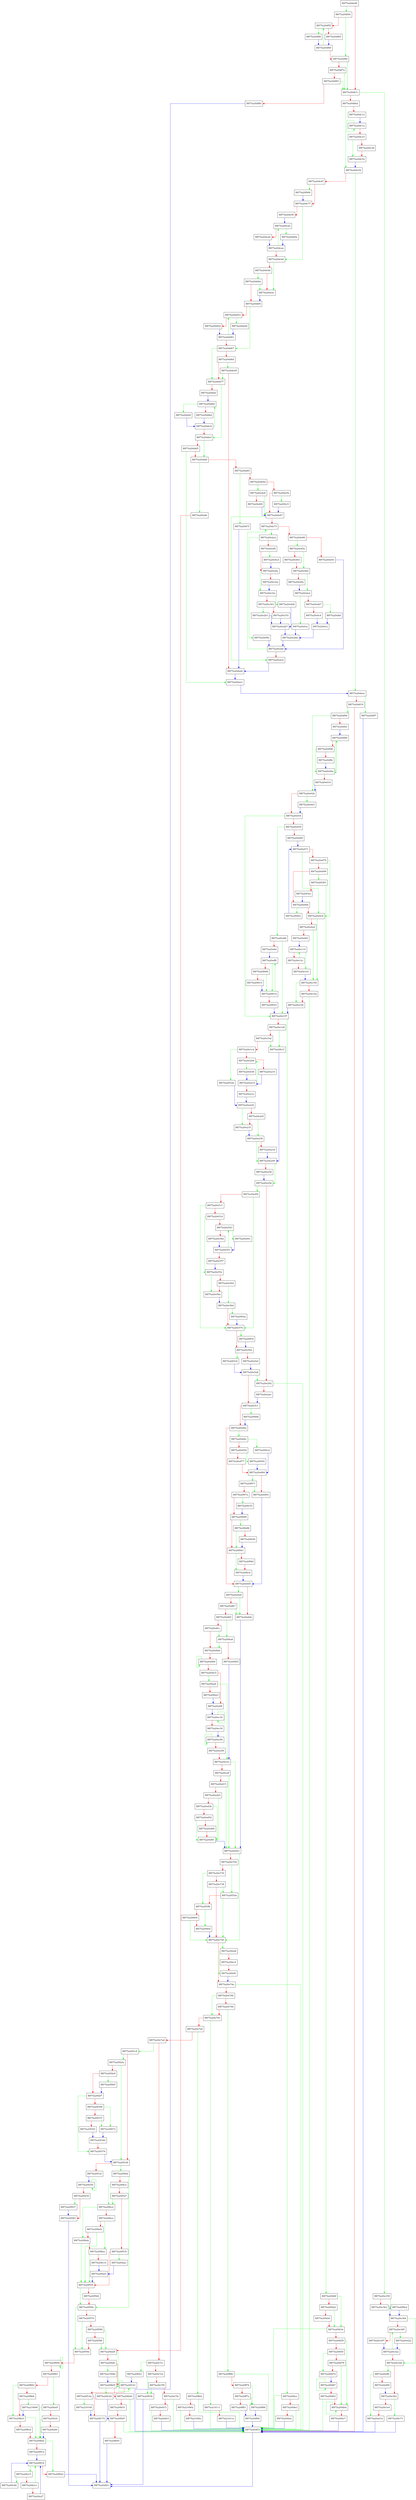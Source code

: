 digraph refresh_cksig_data {
  node [shape="box"];
  graph [splines=ortho];
  BB75a20da90 -> BB75a20df44 [color="green"];
  BB75a20da90 -> BB75a20db7c [color="red"];
  BB75a20db7c -> BB75a20e359 [color="green"];
  BB75a20db7c -> BB75a20dbb2 [color="red"];
  BB75a20dbb2 -> BB75a20dc5d [color="green"];
  BB75a20dbb2 -> BB75a20dc12 [color="red"];
  BB75a20dc12 -> BB75a20dc1a [color="blue"];
  BB75a20dc1a -> BB75a20dc1a [color="green"];
  BB75a20dc1a -> BB75a20dc33 [color="red"];
  BB75a20dc33 -> BB75a20dc52 [color="green"];
  BB75a20dc33 -> BB75a20dc38 [color="red"];
  BB75a20dc38 -> BB75a20dc52 [color="red"];
  BB75a20dc52 -> BB75a20dc5d [color="blue"];
  BB75a20dc5d -> BB75a20deee [color="green"];
  BB75a20dc5d -> BB75a20dc67 [color="red"];
  BB75a20dc67 -> BB75a20f994 [color="green"];
  BB75a20dc67 -> BB75a20dc77 [color="red"];
  BB75a20dc77 -> BB75a20dcb0 [color="green"];
  BB75a20dc77 -> BB75a20dc9f [color="red"];
  BB75a20dc9f -> BB75a20dca0 [color="blue"];
  BB75a20dca0 -> BB75a20dd02 [color="green"];
  BB75a20dca0 -> BB75a20dca6 [color="red"];
  BB75a20dca6 -> BB75a20dcaa [color="blue"];
  BB75a20dcaa -> BB75a20dca0 [color="green"];
  BB75a20dcaa -> BB75a20dcb0 [color="red"];
  BB75a20dcb0 -> BB75a20dcbc [color="green"];
  BB75a20dcb0 -> BB75a20dcb6 [color="red"];
  BB75a20dcb6 -> BB75a20dd0a [color="green"];
  BB75a20dcb6 -> BB75a20dcbc [color="red"];
  BB75a20dcbc -> BB75a20dd0f [color="blue"];
  BB75a20dd02 -> BB75a20dcaa [color="blue"];
  BB75a20dd0a -> BB75a20dcbc [color="green"];
  BB75a20dd0a -> BB75a20dd0f [color="red"];
  BB75a20dd0f -> BB75a20dd67 [color="green"];
  BB75a20dd0f -> BB75a20dd53 [color="red"];
  BB75a20dd53 -> BB75a20deb4 [color="green"];
  BB75a20dd53 -> BB75a20dd5d [color="red"];
  BB75a20dd5d -> BB75a20dd61 [color="blue"];
  BB75a20dd61 -> BB75a20dd53 [color="green"];
  BB75a20dd61 -> BB75a20dd67 [color="red"];
  BB75a20dd67 -> BB75a20dd77 [color="green"];
  BB75a20dd67 -> BB75a20dd6d [color="red"];
  BB75a20dd6d -> BB75a20ded5 [color="green"];
  BB75a20dd6d -> BB75a20dd77 [color="red"];
  BB75a20dd77 -> BB75a20ddcf [color="green"];
  BB75a20dd77 -> BB75a20ddaf [color="red"];
  BB75a20ddaf -> BB75a20ddb0 [color="blue"];
  BB75a20ddb0 -> BB75a20debf [color="green"];
  BB75a20ddb0 -> BB75a20ddbd [color="red"];
  BB75a20ddbd -> BB75a20ddc9 [color="blue"];
  BB75a20ddc9 -> BB75a20ddb0 [color="green"];
  BB75a20ddc9 -> BB75a20ddcf [color="red"];
  BB75a20ddcf -> BB75a20dddf [color="green"];
  BB75a20ddcf -> BB75a20ddd5 [color="red"];
  BB75a20ddd5 -> BB75a20dee1 [color="green"];
  BB75a20ddd5 -> BB75a20dddf [color="red"];
  BB75a20dddf -> BB75a20fadb [color="green"];
  BB75a20dddf -> BB75a20ddf3 [color="red"];
  BB75a20ddf3 -> BB75a20f47f [color="green"];
  BB75a20ddf3 -> BB75a20de4d [color="red"];
  BB75a20de4d -> BB75a20e4e6 [color="green"];
  BB75a20de4d -> BB75a20de5b [color="red"];
  BB75a20de5b -> BB75a20f2c5 [color="green"];
  BB75a20de5b -> BB75a20de67 [color="red"];
  BB75a20de67 -> BB75a20e2cd [color="green"];
  BB75a20de67 -> BB75a20de75 [color="red"];
  BB75a20de75 -> BB75a20e2e2 [color="green"];
  BB75a20de75 -> BB75a20de89 [color="red"];
  BB75a20de89 -> BB75a20e45e [color="green"];
  BB75a20de89 -> BB75a20de93 [color="red"];
  BB75a20de93 -> BB75a20e2bf [color="blue"];
  BB75a20deb4 -> BB75a20dd61 [color="blue"];
  BB75a20debf -> BB75a20ddc9 [color="blue"];
  BB75a20ded5 -> BB75a20dd77 [color="green"];
  BB75a20ded5 -> BB75a20dede [color="red"];
  BB75a20dede -> BB75a20dee1 [color="blue"];
  BB75a20dee1 -> BB75a20deee [color="blue"];
  BB75a20deee -> BB75a20df97 [color="green"];
  BB75a20deee -> BB75a20df19 [color="red"];
  BB75a20df19 -> BB75a20df9d [color="green"];
  BB75a20df19 -> BB75a20df1f [color="red"];
  BB75a20df1f -> BB75a20df21 [color="blue"];
  BB75a20df44 -> BB75a20df6f [color="green"];
  BB75a20df44 -> BB75a20df5f [color="red"];
  BB75a20df5f -> BB75a20df8f [color="green"];
  BB75a20df5f -> BB75a20df65 [color="red"];
  BB75a20df65 -> BB75a20df69 [color="blue"];
  BB75a20df69 -> BB75a20df5f [color="green"];
  BB75a20df69 -> BB75a20df6f [color="red"];
  BB75a20df6f -> BB75a20db7c [color="green"];
  BB75a20df6f -> BB75a20df7a [color="red"];
  BB75a20df7a -> BB75a20db7c [color="green"];
  BB75a20df7a -> BB75a20df83 [color="red"];
  BB75a20df83 -> BB75a20db7c [color="green"];
  BB75a20df83 -> BB75a20df8d [color="red"];
  BB75a20df8d -> BB75a20df1f [color="blue"];
  BB75a20df8f -> BB75a20df69 [color="blue"];
  BB75a20df97 -> BB75a20df1f [color="blue"];
  BB75a20df9d -> BB75a20e026 [color="green"];
  BB75a20df9d -> BB75a20dfaf [color="red"];
  BB75a20dfaf -> BB75a20dfb6 [color="blue"];
  BB75a20dfb6 -> BB75a20e00e [color="green"];
  BB75a20dfb6 -> BB75a20dfd6 [color="red"];
  BB75a20dfd6 -> BB75a20e00e [color="green"];
  BB75a20dfd6 -> BB75a20dffe [color="red"];
  BB75a20dffe -> BB75a20e00e [color="blue"];
  BB75a20e00e -> BB75a20dfb6 [color="green"];
  BB75a20e00e -> BB75a20e016 [color="red"];
  BB75a20e016 -> BB75a20e026 [color="blue"];
  BB75a20e026 -> BB75a20e443 [color="green"];
  BB75a20e026 -> BB75a20e03f [color="red"];
  BB75a20e03f -> BB75a20e197 [color="green"];
  BB75a20e03f -> BB75a20e059 [color="red"];
  BB75a20e059 -> BB75a20efd6 [color="green"];
  BB75a20e059 -> BB75a20e069 [color="red"];
  BB75a20e069 -> BB75a20e071 [color="blue"];
  BB75a20e071 -> BB75a20e0c9 [color="green"];
  BB75a20e071 -> BB75a20e079 [color="red"];
  BB75a20e079 -> BB75a20e0c9 [color="green"];
  BB75a20e079 -> BB75a20e099 [color="red"];
  BB75a20e099 -> BB75a20f383 [color="green"];
  BB75a20e099 -> BB75a20e0b6 [color="red"];
  BB75a20e0b6 -> BB75a20f462 [color="green"];
  BB75a20e0b6 -> BB75a20e0c9 [color="red"];
  BB75a20e0c9 -> BB75a20e149 [color="green"];
  BB75a20e0c9 -> BB75a20e0e4 [color="red"];
  BB75a20e0e4 -> BB75a20e149 [color="green"];
  BB75a20e0e4 -> BB75a20e0fd [color="red"];
  BB75a20e0fd -> BB75a20e110 [color="blue"];
  BB75a20e110 -> BB75a20e141 [color="green"];
  BB75a20e110 -> BB75a20e12c [color="red"];
  BB75a20e12c -> BB75a20e110 [color="green"];
  BB75a20e12c -> BB75a20e141 [color="red"];
  BB75a20e141 -> BB75a20e149 [color="blue"];
  BB75a20e149 -> BB75a20e194 [color="green"];
  BB75a20e149 -> BB75a20e16a [color="red"];
  BB75a20e16a -> BB75a20df1f [color="green"];
  BB75a20e16a -> BB75a20e194 [color="red"];
  BB75a20e194 -> BB75a20e197 [color="blue"];
  BB75a20e197 -> BB75a20fdcc [color="green"];
  BB75a20e197 -> BB75a20e1a8 [color="red"];
  BB75a20e1a8 -> BB75a20fe1f [color="green"];
  BB75a20e1a8 -> BB75a20e1b2 [color="red"];
  BB75a20e1b2 -> BB75a20fe1f [color="green"];
  BB75a20e1b2 -> BB75a20e1c2 [color="red"];
  BB75a20e1c2 -> BB75a20f1bb [color="green"];
  BB75a20e1c2 -> BB75a20e206 [color="red"];
  BB75a20e206 -> BB75a20e438 [color="green"];
  BB75a20e206 -> BB75a20e210 [color="red"];
  BB75a20e210 -> BB75a20e214 [color="blue"];
  BB75a20e214 -> BB75a20e206 [color="green"];
  BB75a20e214 -> BB75a20e21a [color="red"];
  BB75a20e21a -> BB75a20e229 [color="blue"];
  BB75a20e229 -> BB75a20e235 [color="green"];
  BB75a20e229 -> BB75a20e22f [color="red"];
  BB75a20e22f -> BB75a20e238 [color="green"];
  BB75a20e22f -> BB75a20e235 [color="red"];
  BB75a20e235 -> BB75a20e238 [color="blue"];
  BB75a20e238 -> BB75a20e249 [color="green"];
  BB75a20e238 -> BB75a20e23d [color="red"];
  BB75a20e23d -> BB75a20e249 [color="blue"];
  BB75a20e249 -> BB75a20e25d [color="green"];
  BB75a20e249 -> BB75a20e258 [color="red"];
  BB75a20e258 -> BB75a20e25d [color="blue"];
  BB75a20e25d -> BB75a20e4fd [color="green"];
  BB75a20e25d -> BB75a20e292 [color="red"];
  BB75a20e292 -> BB75a20df1f [color="green"];
  BB75a20e292 -> BB75a20e2ae [color="red"];
  BB75a20e2ae -> BB75a20e5c1 [color="blue"];
  BB75a20e2b3 -> BB75a20e2b7 [color="blue"];
  BB75a20e2b7 -> BB75a20e2bb [color="blue"];
  BB75a20e2bb -> BB75a20e2bf [color="blue"];
  BB75a20e2bf -> BB75a20de75 [color="green"];
  BB75a20e2bf -> BB75a20e2cd [color="red"];
  BB75a20e2cd -> BB75a20dede [color="blue"];
  BB75a20e2e2 -> BB75a20ef9e [color="green"];
  BB75a20e2e2 -> BB75a20e2f0 [color="red"];
  BB75a20e2f0 -> BB75a20e4cd [color="green"];
  BB75a20e2f0 -> BB75a20e2fa [color="red"];
  BB75a20e2fa -> BB75a20e32e [color="green"];
  BB75a20e2fa -> BB75a20e32a [color="red"];
  BB75a20e32a -> BB75a20e32e [color="blue"];
  BB75a20e32e -> BB75a20e4dd [color="green"];
  BB75a20e32e -> BB75a20e343 [color="red"];
  BB75a20e343 -> BB75a20e2b3 [color="green"];
  BB75a20e343 -> BB75a20e351 [color="red"];
  BB75a20e351 -> BB75a20e2b7 [color="blue"];
  BB75a20e359 -> BB75a20f9e2 [color="green"];
  BB75a20e359 -> BB75a20e362 [color="red"];
  BB75a20e362 -> BB75a20e364 [color="blue"];
  BB75a20e364 -> BB75a20e3a8 [color="green"];
  BB75a20e364 -> BB75a20e385 [color="red"];
  BB75a20e385 -> BB75a20e422 [color="green"];
  BB75a20e385 -> BB75a20e397 [color="red"];
  BB75a20e397 -> BB75a20e3a2 [color="blue"];
  BB75a20e3a2 -> BB75a20e385 [color="green"];
  BB75a20e3a2 -> BB75a20e3a8 [color="red"];
  BB75a20e3a8 -> BB75a20ef8f [color="green"];
  BB75a20e3a8 -> BB75a20e3b2 [color="red"];
  BB75a20e3b2 -> BB75a20fc73 [color="green"];
  BB75a20e3b2 -> BB75a20e3c6 [color="red"];
  BB75a20e3c6 -> BB75a20e41d [color="red"];
  BB75a20e41d -> BB75a20df1f [color="blue"];
  BB75a20e422 -> BB75a20e3a2 [color="blue"];
  BB75a20e438 -> BB75a20e214 [color="blue"];
  BB75a20e443 -> BB75a20e03f [color="blue"];
  BB75a20e45e -> BB75a20e46e [color="green"];
  BB75a20e45e -> BB75a20e463 [color="red"];
  BB75a20e463 -> BB75a20e46e [color="red"];
  BB75a20e46e -> BB75a20e4a2 [color="green"];
  BB75a20e46e -> BB75a20e49e [color="red"];
  BB75a20e49e -> BB75a20e4a2 [color="blue"];
  BB75a20e4a2 -> BB75a20efca [color="green"];
  BB75a20e4a2 -> BB75a20e4b7 [color="red"];
  BB75a20e4b7 -> BB75a20efbf [color="green"];
  BB75a20e4b7 -> BB75a20e4c4 [color="red"];
  BB75a20e4c4 -> BB75a20efc2 [color="blue"];
  BB75a20e4cd -> BB75a20e2fa [color="blue"];
  BB75a20e4dd -> BB75a20e2b7 [color="blue"];
  BB75a20e4e6 -> BB75a20de67 [color="green"];
  BB75a20e4e6 -> BB75a20e4f4 [color="red"];
  BB75a20e4f4 -> BB75a20de67 [color="blue"];
  BB75a20e4fd -> BB75a20e576 [color="green"];
  BB75a20e4fd -> BB75a20e511 [color="red"];
  BB75a20e511 -> BB75a20e576 [color="green"];
  BB75a20e511 -> BB75a20e51d [color="red"];
  BB75a20e51d -> BB75a20e55e [color="green"];
  BB75a20e51d -> BB75a20e543 [color="red"];
  BB75a20e543 -> BB75a20e841 [color="green"];
  BB75a20e543 -> BB75a20e54d [color="red"];
  BB75a20e54d -> BB75a20e551 [color="blue"];
  BB75a20e551 -> BB75a20e543 [color="green"];
  BB75a20e551 -> BB75a20e557 [color="red"];
  BB75a20e557 -> BB75a20e55e [color="blue"];
  BB75a20e55e -> BB75a20e56a [color="green"];
  BB75a20e55e -> BB75a20e564 [color="red"];
  BB75a20e564 -> BB75a20e56d [color="green"];
  BB75a20e564 -> BB75a20e56a [color="red"];
  BB75a20e56a -> BB75a20e56d [color="blue"];
  BB75a20e56d -> BB75a20f02a [color="green"];
  BB75a20e56d -> BB75a20e576 [color="red"];
  BB75a20e576 -> BB75a20f93f [color="green"];
  BB75a20e576 -> BB75a20e592 [color="red"];
  BB75a20e592 -> BB75a20f3c9 [color="green"];
  BB75a20e592 -> BB75a20e5a0 [color="red"];
  BB75a20e5a0 -> BB75a20e5a8 [color="blue"];
  BB75a20e5a8 -> BB75a20e292 [color="green"];
  BB75a20e5a8 -> BB75a20e5c1 [color="red"];
  BB75a20e5c1 -> BB75a20f49b [color="green"];
  BB75a20e5c1 -> BB75a20e6be [color="red"];
  BB75a20e6be -> BB75a20e84c [color="green"];
  BB75a20e6be -> BB75a20e6d5 [color="red"];
  BB75a20e6d5 -> BB75a20e8ad [color="green"];
  BB75a20e6d5 -> BB75a20e6de [color="red"];
  BB75a20e6de -> BB75a20e6e1 [color="blue"];
  BB75a20e6e1 -> BB75a20e740 [color="green"];
  BB75a20e6e1 -> BB75a20e704 [color="red"];
  BB75a20e704 -> BB75a20f3eb [color="green"];
  BB75a20e704 -> BB75a20e730 [color="red"];
  BB75a20e730 -> BB75a20f3fb [color="green"];
  BB75a20e730 -> BB75a20e738 [color="red"];
  BB75a20e738 -> BB75a20f3eb [color="green"];
  BB75a20e738 -> BB75a20e740 [color="red"];
  BB75a20e740 -> BB75a20feb8 [color="green"];
  BB75a20e740 -> BB75a20e74e [color="red"];
  BB75a20e74e -> BB75a20df1f [color="green"];
  BB75a20e74e -> BB75a20e766 [color="red"];
  BB75a20e766 -> BB75a20e793 [color="green"];
  BB75a20e766 -> BB75a20e784 [color="red"];
  BB75a20e784 -> BB75a20ff6b [color="green"];
  BB75a20e784 -> BB75a20e793 [color="red"];
  BB75a20e793 -> BB75a210111 [color="green"];
  BB75a20e793 -> BB75a20e7a0 [color="red"];
  BB75a20e7a0 -> BB75a20ffeb [color="green"];
  BB75a20e7a0 -> BB75a20e7ad [color="red"];
  BB75a20e7ad -> BB75a20f1c8 [color="green"];
  BB75a20e7ad -> BB75a20e7cc [color="red"];
  BB75a20e7cc -> BB75a20f0e1 [color="green"];
  BB75a20e7cc -> BB75a20e7e2 [color="red"];
  BB75a20e7e2 -> BB75a20f03b [color="green"];
  BB75a20e7e2 -> BB75a20e7f0 [color="red"];
  BB75a20e7f0 -> BB75a20f03b [color="green"];
  BB75a20e7f0 -> BB75a20e7fe [color="red"];
  BB75a20e7fe -> BB75a20df1f [color="green"];
  BB75a20e7fe -> BB75a20e815 [color="red"];
  BB75a20e815 -> BB75a20df1f [color="green"];
  BB75a20e815 -> BB75a20e81f [color="red"];
  BB75a20e81f -> BB75a20df1f [color="blue"];
  BB75a20e841 -> BB75a20e551 [color="blue"];
  BB75a20e84c -> BB75a20f2cd [color="green"];
  BB75a20e84c -> BB75a20e85d [color="red"];
  BB75a20e85d -> BB75a20f450 [color="green"];
  BB75a20e85d -> BB75a20e877 [color="red"];
  BB75a20e877 -> BB75a20e884 [color="red"];
  BB75a20e884 -> BB75a20f071 [color="green"];
  BB75a20e884 -> BB75a20e893 [color="red"];
  BB75a20e893 -> BB75a20e6d5 [color="blue"];
  BB75a20e8ad -> BB75a20e6de [color="green"];
  BB75a20e8ad -> BB75a20e8b7 [color="red"];
  BB75a20e8b7 -> BB75a20e6de [color="green"];
  BB75a20e8b7 -> BB75a20e8bf [color="red"];
  BB75a20e8bf -> BB75a20f4a8 [color="green"];
  BB75a20e8bf -> BB75a20e8cc [color="red"];
  BB75a20e8cc -> BB75a20f4a8 [color="green"];
  BB75a20e8cc -> BB75a20e8dd [color="red"];
  BB75a20e8dd -> BB75a20e960 [color="red"];
  BB75a20e960 -> BB75a20e960 [color="green"];
  BB75a20e960 -> BB75a20ebc5 [color="red"];
  BB75a20ebc5 -> BB75a20fea6 [color="green"];
  BB75a20ebc5 -> BB75a20ebff [color="red"];
  BB75a20ebff -> BB75a20ec30 [color="blue"];
  BB75a20ec30 -> BB75a20ec30 [color="green"];
  BB75a20ec30 -> BB75a20ec39 [color="red"];
  BB75a20ec39 -> BB75a20ec80 [color="blue"];
  BB75a20ec80 -> BB75a20ec80 [color="green"];
  BB75a20ec80 -> BB75a20ec89 [color="red"];
  BB75a20ec89 -> BB75a20ecec [color="red"];
  BB75a20ecec -> BB75a20e6e1 [color="green"];
  BB75a20ecec -> BB75a20ecff [color="red"];
  BB75a20ecff -> BB75a20e6e1 [color="green"];
  BB75a20ecff -> BB75a20ed15 [color="red"];
  BB75a20ed15 -> BB75a20e6e1 [color="green"];
  BB75a20ed15 -> BB75a20ed25 [color="red"];
  BB75a20ed25 -> BB75a20ef81 [color="green"];
  BB75a20ed25 -> BB75a20ed3b [color="red"];
  BB75a20ed3b -> BB75a20ef81 [color="green"];
  BB75a20ed3b -> BB75a20ed52 [color="red"];
  BB75a20ed52 -> BB75a20ef81 [color="green"];
  BB75a20ed52 -> BB75a20ed69 [color="red"];
  BB75a20ed69 -> BB75a20ef81 [color="red"];
  BB75a20ef81 -> BB75a20e6e1 [color="blue"];
  BB75a20ef8f -> BB75a20e41d [color="green"];
  BB75a20ef8f -> BB75a20ef99 [color="red"];
  BB75a20ef99 -> BB75a20e3b2 [color="blue"];
  BB75a20ef9e -> BB75a20e2bf [color="blue"];
  BB75a20efbf -> BB75a20efc2 [color="blue"];
  BB75a20efc2 -> BB75a20e2bb [color="blue"];
  BB75a20efca -> BB75a20e2bb [color="blue"];
  BB75a20efd6 -> BB75a20e197 [color="green"];
  BB75a20efd6 -> BB75a20efef [color="red"];
  BB75a20efef -> BB75a20eff0 [color="blue"];
  BB75a20eff0 -> BB75a20f01d [color="green"];
  BB75a20eff0 -> BB75a20f008 [color="red"];
  BB75a20f008 -> BB75a20f01d [color="green"];
  BB75a20f008 -> BB75a20f015 [color="red"];
  BB75a20f015 -> BB75a20f01d [color="blue"];
  BB75a20f01d -> BB75a20eff0 [color="green"];
  BB75a20f01d -> BB75a20f025 [color="red"];
  BB75a20f025 -> BB75a20e197 [color="blue"];
  BB75a20f02a -> BB75a20e576 [color="blue"];
  BB75a20f03b -> BB75a20df21 [color="blue"];
  BB75a20f071 -> BB75a20e893 [color="green"];
  BB75a20f071 -> BB75a20f07a [color="red"];
  BB75a20f07a -> BB75a20fc55 [color="green"];
  BB75a20f07a -> BB75a20f099 [color="red"];
  BB75a20f099 -> BB75a20fe86 [color="green"];
  BB75a20f099 -> BB75a20f0b1 [color="red"];
  BB75a20f0b1 -> BB75a20f0cb [color="green"];
  BB75a20f0b1 -> BB75a20f0bf [color="red"];
  BB75a20f0bf -> BB75a20f0cb [color="red"];
  BB75a20f0cb -> BB75a20e6d5 [color="blue"];
  BB75a20f0e1 -> BB75a20f141 [color="blue"];
  BB75a20f141 -> BB75a20f141 [color="green"];
  BB75a20f141 -> BB75a20f14a [color="red"];
  BB75a20f14a -> BB75a210109 [color="green"];
  BB75a20f14a -> BB75a20f174 [color="red"];
  BB75a20f174 -> BB75a20df21 [color="blue"];
  BB75a20f1bb -> BB75a20e229 [color="blue"];
  BB75a20f1c8 -> BB75a20f2da [color="green"];
  BB75a20f1c8 -> BB75a20f1d9 [color="red"];
  BB75a20f1d9 -> BB75a20f4bd [color="green"];
  BB75a20f1d9 -> BB75a20f1ef [color="red"];
  BB75a20f1ef -> BB75a20f250 [color="blue"];
  BB75a20f250 -> BB75a20f250 [color="green"];
  BB75a20f250 -> BB75a20f259 [color="red"];
  BB75a20f259 -> BB75a20f937 [color="green"];
  BB75a20f259 -> BB75a20f283 [color="red"];
  BB75a20f283 -> BB75a20df21 [color="blue"];
  BB75a20f2c5 -> BB75a20de67 [color="blue"];
  BB75a20f2cd -> BB75a20e884 [color="blue"];
  BB75a20f2da -> BB75a20f1d9 [color="green"];
  BB75a20f2da -> BB75a20f2e9 [color="red"];
  BB75a20f2e9 -> BB75a20f965 [color="green"];
  BB75a20f2e9 -> BB75a20f2f7 [color="red"];
  BB75a20f2f7 -> BB75a20f376 [color="green"];
  BB75a20f2f7 -> BB75a20f309 [color="red"];
  BB75a20f309 -> BB75a20f472 [color="green"];
  BB75a20f309 -> BB75a20f337 [color="red"];
  BB75a20f337 -> BB75a20f472 [color="green"];
  BB75a20f337 -> BB75a20f345 [color="red"];
  BB75a20f345 -> BB75a20f34d [color="blue"];
  BB75a20f34d -> BB75a20f376 [color="red"];
  BB75a20f376 -> BB75a20f1d9 [color="blue"];
  BB75a20f383 -> BB75a20fd0f [color="green"];
  BB75a20f383 -> BB75a20f3ac [color="red"];
  BB75a20f3ac -> BB75a20e0b6 [color="blue"];
  BB75a20f3c9 -> BB75a20e5a8 [color="blue"];
  BB75a20f3eb -> BB75a20e740 [color="green"];
  BB75a20f3eb -> BB75a20f3fb [color="red"];
  BB75a20f3fb -> BB75a20f40e [color="green"];
  BB75a20f3fb -> BB75a20f400 [color="red"];
  BB75a20f400 -> BB75a20e740 [color="green"];
  BB75a20f400 -> BB75a20f40e [color="red"];
  BB75a20f40e -> BB75a20e740 [color="blue"];
  BB75a20f450 -> BB75a20e884 [color="blue"];
  BB75a20f462 -> BB75a20e071 [color="blue"];
  BB75a20f472 -> BB75a20f34d [color="blue"];
  BB75a20f47f -> BB75a20dede [color="blue"];
  BB75a20f49b -> BB75a20e6be [color="blue"];
  BB75a20f4a8 -> BB75a20e8dd [color="green"];
  BB75a20f4a8 -> BB75a20f4b5 [color="red"];
  BB75a20f4b5 -> BB75a20ecec [color="blue"];
  BB75a20f4bd -> BB75a20f56c [color="green"];
  BB75a20f4bd -> BB75a20f4ce [color="red"];
  BB75a20f4ce -> BB75a20fbc2 [color="green"];
  BB75a20f4ce -> BB75a20f527 [color="red"];
  BB75a20f527 -> BB75a20fbc2 [color="green"];
  BB75a20f527 -> BB75a20f535 [color="red"];
  BB75a20f535 -> BB75a20faac [color="green"];
  BB75a20f535 -> BB75a20f55f [color="red"];
  BB75a20f55f -> BB75a20f56c [color="green"];
  BB75a20f55f -> BB75a20f564 [color="red"];
  BB75a20f564 -> BB75a20f56c [color="red"];
  BB75a20f56c -> BB75a20f59e [color="green"];
  BB75a20f56c -> BB75a20f576 [color="red"];
  BB75a20f576 -> BB75a20f59e [color="green"];
  BB75a20f576 -> BB75a20f580 [color="red"];
  BB75a20f580 -> BB75a20fae8 [color="green"];
  BB75a20f580 -> BB75a20f58f [color="red"];
  BB75a20f58f -> BB75a20fae8 [color="green"];
  BB75a20f58f -> BB75a20f59e [color="red"];
  BB75a20f59e -> BB75a20f600 [color="red"];
  BB75a20f600 -> BB75a20f600 [color="green"];
  BB75a20f600 -> BB75a20f861 [color="red"];
  BB75a20f861 -> BB75a20fa45 [color="green"];
  BB75a20f861 -> BB75a20f883 [color="red"];
  BB75a20f883 -> BB75a20f8c0 [color="green"];
  BB75a20f883 -> BB75a20f8b6 [color="red"];
  BB75a20f8b6 -> BB75a210090 [color="green"];
  BB75a20f8b6 -> BB75a20f8c0 [color="red"];
  BB75a20f8c0 -> BB75a20f8d2 [color="green"];
  BB75a20f8c0 -> BB75a20f8cd [color="red"];
  BB75a20f8cd -> BB75a20f8d2 [color="red"];
  BB75a20f8d2 -> BB75a20f92d [color="green"];
  BB75a20f8d2 -> BB75a20f912 [color="red"];
  BB75a20f912 -> BB75a20f919 [color="blue"];
  BB75a20f919 -> BB75a20fa15 [color="green"];
  BB75a20f919 -> BB75a20f92d [color="red"];
  BB75a20f92d -> BB75a20df21 [color="blue"];
  BB75a20f937 -> BB75a20f283 [color="blue"];
  BB75a20f93f -> BB75a20e592 [color="blue"];
  BB75a20f965 -> BB75a20f2f7 [color="blue"];
  BB75a20f994 -> BB75a20dc77 [color="blue"];
  BB75a20f9e2 -> BB75a20e364 [color="blue"];
  BB75a20fa15 -> BB75a20fc66 [color="green"];
  BB75a20fa15 -> BB75a20fa1e [color="red"];
  BB75a20fa1e -> BB75a20f919 [color="green"];
  BB75a20fa1e -> BB75a20fa27 [color="red"];
  BB75a20fa27 -> BB75a20f919 [color="blue"];
  BB75a20fa45 -> BB75a20f8d2 [color="green"];
  BB75a20fa45 -> BB75a20fa5c [color="red"];
  BB75a20fa5c -> BB75a20f8d2 [color="green"];
  BB75a20fa5c -> BB75a20fa66 [color="red"];
  BB75a20fa66 -> BB75a20f8d2 [color="blue"];
  BB75a20faac -> BB75a20fab3 [color="blue"];
  BB75a20fab3 -> BB75a20f55f [color="blue"];
  BB75a20fadb -> BB75a20fae8 [color="red"];
  BB75a20fae8 -> BB75a20fb05 [color="green"];
  BB75a20fae8 -> BB75a20fafb [color="red"];
  BB75a20fafb -> BB75a21006e [color="green"];
  BB75a20fafb -> BB75a20fb05 [color="red"];
  BB75a20fb05 -> BB75a20fc20 [color="green"];
  BB75a20fb05 -> BB75a20fb40 [color="red"];
  BB75a20fb40 -> BB75a20df1f [color="green"];
  BB75a20fb40 -> BB75a20fb51 [color="red"];
  BB75a20fb51 -> BB75a20fb87 [color="red"];
  BB75a20fb87 -> BB75a20df1f [color="green"];
  BB75a20fb87 -> BB75a20fb91 [color="red"];
  BB75a20fb91 -> BB75a20df21 [color="blue"];
  BB75a20fbc2 -> BB75a20fbda [color="green"];
  BB75a20fbc2 -> BB75a20fbce [color="red"];
  BB75a20fbce -> BB75a20fbea [color="green"];
  BB75a20fbce -> BB75a20fbd2 [color="red"];
  BB75a20fbd2 -> BB75a20f55f [color="green"];
  BB75a20fbd2 -> BB75a20fbda [color="red"];
  BB75a20fbda -> BB75a20f55f [color="green"];
  BB75a20fbda -> BB75a20fbea [color="red"];
  BB75a20fbea -> BB75a20f55f [color="green"];
  BB75a20fbea -> BB75a20fc14 [color="red"];
  BB75a20fc14 -> BB75a20fab3 [color="blue"];
  BB75a20fc20 -> BB75a20fb87 [color="blue"];
  BB75a20fc55 -> BB75a20f099 [color="blue"];
  BB75a20fc66 -> BB75a20f919 [color="blue"];
  BB75a20fc73 -> BB75a20df1f [color="blue"];
  BB75a20fd0f -> BB75a20fd3d [color="green"];
  BB75a20fd0f -> BB75a20fd22 [color="red"];
  BB75a20fd22 -> BB75a20fd3d [color="green"];
  BB75a20fd22 -> BB75a20fd28 [color="red"];
  BB75a20fd28 -> BB75a20fd3d [color="red"];
  BB75a20fd3d -> BB75a20df1f [color="green"];
  BB75a20fd3d -> BB75a20fd59 [color="red"];
  BB75a20fd59 -> BB75a20fdb4 [color="green"];
  BB75a20fd59 -> BB75a20fd5f [color="red"];
  BB75a20fd5f -> BB75a20fd7d [color="green"];
  BB75a20fd5f -> BB75a20fd78 [color="red"];
  BB75a20fd78 -> BB75a20fdb4 [color="green"];
  BB75a20fd78 -> BB75a20fd7d [color="red"];
  BB75a20fd7d -> BB75a20fd87 [color="blue"];
  BB75a20fd87 -> BB75a20fd87 [color="green"];
  BB75a20fd87 -> BB75a20fd93 [color="red"];
  BB75a20fd93 -> BB75a20df1f [color="green"];
  BB75a20fd93 -> BB75a20fdb4 [color="red"];
  BB75a20fdb4 -> BB75a20fdb4 [color="green"];
  BB75a20fdb4 -> BB75a20fdc7 [color="red"];
  BB75a20fdc7 -> BB75a20df1f [color="blue"];
  BB75a20fdcc -> BB75a20df1f [color="green"];
  BB75a20fdcc -> BB75a20fde3 [color="red"];
  BB75a20fde3 -> BB75a20df1f [color="green"];
  BB75a20fde3 -> BB75a20fdee [color="red"];
  BB75a20fdee -> BB75a20df1f [color="blue"];
  BB75a20fe1f -> BB75a20e249 [color="blue"];
  BB75a20fe86 -> BB75a20f0b1 [color="green"];
  BB75a20fe86 -> BB75a20fe94 [color="red"];
  BB75a20fe94 -> BB75a20f0b1 [color="blue"];
  BB75a20fea6 -> BB75a20ecec [color="green"];
  BB75a20fea6 -> BB75a20feb3 [color="red"];
  BB75a20feb3 -> BB75a20ebff [color="blue"];
  BB75a20feb8 -> BB75a20fef0 [color="green"];
  BB75a20feb8 -> BB75a20fec4 [color="red"];
  BB75a20fec4 -> BB75a20fef0 [color="red"];
  BB75a20fef0 -> BB75a20e74e [color="blue"];
  BB75a20ff6b -> BB75a20df1f [color="green"];
  BB75a20ff6b -> BB75a20ff74 [color="red"];
  BB75a20ff74 -> BB75a20ff88 [color="green"];
  BB75a20ff74 -> BB75a20ff7a [color="red"];
  BB75a20ff7a -> BB75a20ff88 [color="green"];
  BB75a20ff7a -> BB75a20ff83 [color="red"];
  BB75a20ff83 -> BB75a20ff96 [color="blue"];
  BB75a20ff88 -> BB75a20ff96 [color="blue"];
  BB75a20ff96 -> BB75a20df1f [color="blue"];
  BB75a20ffeb -> BB75a20df1f [color="green"];
  BB75a20ffeb -> BB75a210002 [color="red"];
  BB75a210002 -> BB75a20df1f [color="green"];
  BB75a210002 -> BB75a21000c [color="red"];
  BB75a21000c -> BB75a20df1f [color="blue"];
  BB75a21006e -> BB75a20fb05 [color="blue"];
  BB75a210090 -> BB75a20f8c0 [color="blue"];
  BB75a210109 -> BB75a20f174 [color="blue"];
  BB75a210111 -> BB75a20df1f [color="green"];
  BB75a210111 -> BB75a21011a [color="red"];
  BB75a21011a -> BB75a20df1f [color="blue"];
}